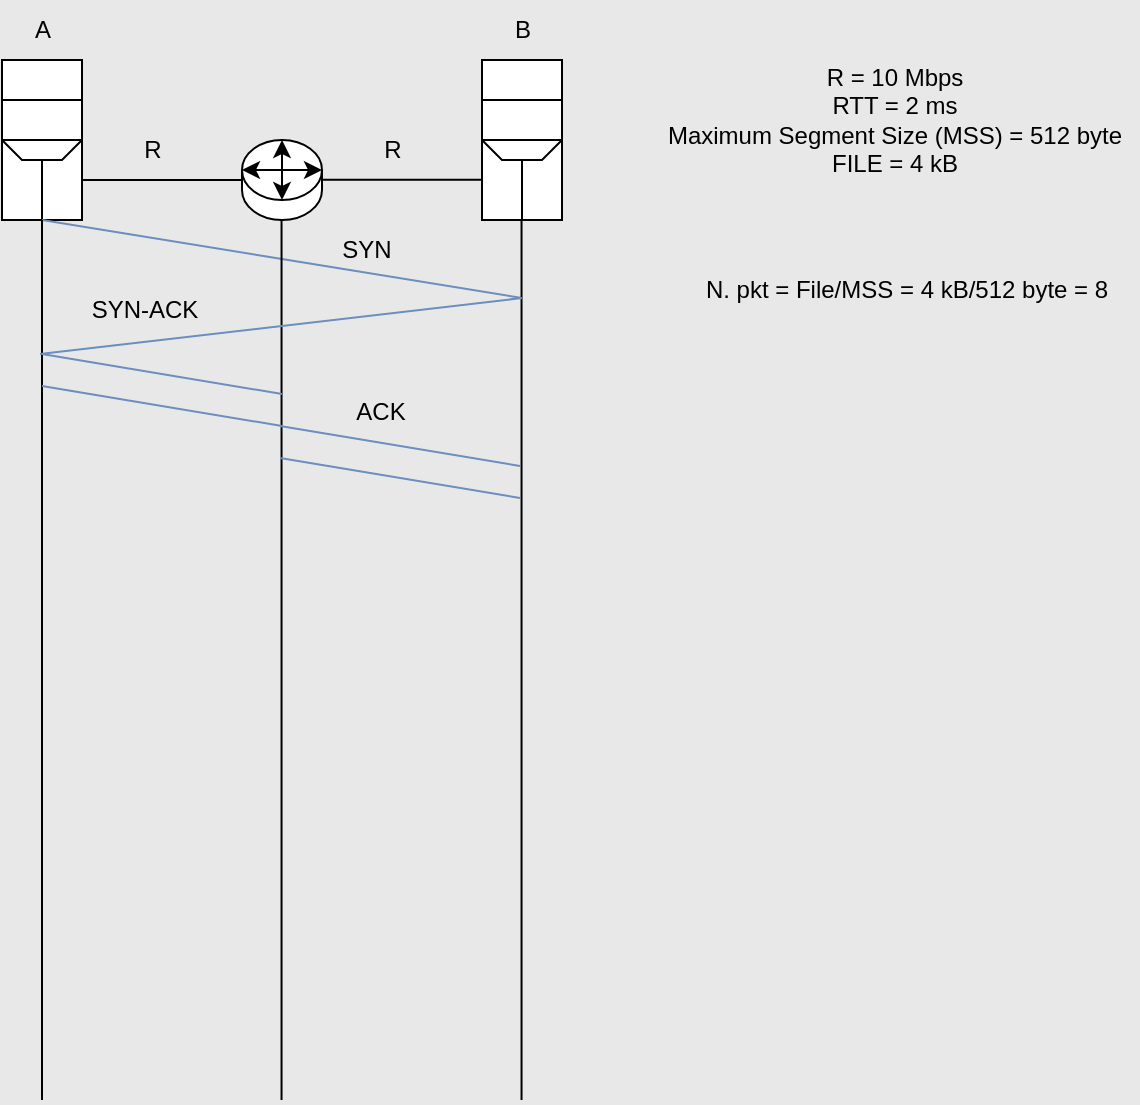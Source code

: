<mxfile version="22.1.3" type="github">
  <diagram name="Pagina-1" id="HzgvCRaIhE4dybToQmu7">
    <mxGraphModel dx="819" dy="455" grid="0" gridSize="10" guides="1" tooltips="1" connect="1" arrows="1" fold="1" page="1" pageScale="1" pageWidth="827" pageHeight="1169" background="#E8E8E8" math="0" shadow="0">
      <root>
        <mxCell id="0" />
        <mxCell id="1" parent="0" />
        <mxCell id="z0yxNGBTKADzf_GTV8Ar-11" value="" style="group;fillColor=#f5f5f5;strokeColor=#F08686;fontColor=#333333;" parent="1" vertex="1" connectable="0">
          <mxGeometry x="80" y="80" width="40" height="80" as="geometry" />
        </mxCell>
        <mxCell id="z0yxNGBTKADzf_GTV8Ar-1" value="" style="rounded=0;whiteSpace=wrap;html=1;movable=1;resizable=1;rotatable=1;deletable=1;editable=1;locked=0;connectable=1;" parent="z0yxNGBTKADzf_GTV8Ar-11" vertex="1">
          <mxGeometry width="40" height="80" as="geometry" />
        </mxCell>
        <mxCell id="z0yxNGBTKADzf_GTV8Ar-2" value="" style="endArrow=none;html=1;rounded=0;movable=1;resizable=1;rotatable=1;deletable=1;editable=1;locked=0;connectable=1;" parent="z0yxNGBTKADzf_GTV8Ar-11" target="z0yxNGBTKADzf_GTV8Ar-1" edge="1">
          <mxGeometry width="50" height="50" relative="1" as="geometry">
            <mxPoint y="40" as="sourcePoint" />
            <mxPoint x="50" y="-10" as="targetPoint" />
            <Array as="points">
              <mxPoint x="10" y="50" />
              <mxPoint x="30" y="50" />
              <mxPoint x="40" y="40" />
            </Array>
          </mxGeometry>
        </mxCell>
        <mxCell id="z0yxNGBTKADzf_GTV8Ar-3" value="" style="endArrow=none;html=1;rounded=0;entryX=0.5;entryY=1;entryDx=0;entryDy=0;movable=1;resizable=1;rotatable=1;deletable=1;editable=1;locked=0;connectable=1;" parent="z0yxNGBTKADzf_GTV8Ar-11" target="z0yxNGBTKADzf_GTV8Ar-1" edge="1">
          <mxGeometry width="50" height="50" relative="1" as="geometry">
            <mxPoint x="20" y="50" as="sourcePoint" />
            <mxPoint x="120" y="30" as="targetPoint" />
          </mxGeometry>
        </mxCell>
        <mxCell id="z0yxNGBTKADzf_GTV8Ar-4" value="" style="endArrow=none;html=1;rounded=0;entryX=1;entryY=0.25;entryDx=0;entryDy=0;exitX=0;exitY=0.25;exitDx=0;exitDy=0;movable=1;resizable=1;rotatable=1;deletable=1;editable=1;locked=0;connectable=1;" parent="z0yxNGBTKADzf_GTV8Ar-11" source="z0yxNGBTKADzf_GTV8Ar-1" target="z0yxNGBTKADzf_GTV8Ar-1" edge="1">
          <mxGeometry width="50" height="50" relative="1" as="geometry">
            <mxPoint y="30" as="sourcePoint" />
            <mxPoint x="50" y="-20" as="targetPoint" />
            <Array as="points" />
          </mxGeometry>
        </mxCell>
        <mxCell id="z0yxNGBTKADzf_GTV8Ar-6" value="" style="endArrow=none;html=1;rounded=0;exitX=0;exitY=0.5;exitDx=0;exitDy=0;entryX=1;entryY=0.5;entryDx=0;entryDy=0;movable=1;resizable=1;rotatable=1;deletable=1;editable=1;locked=0;connectable=1;" parent="z0yxNGBTKADzf_GTV8Ar-11" source="z0yxNGBTKADzf_GTV8Ar-1" target="z0yxNGBTKADzf_GTV8Ar-1" edge="1">
          <mxGeometry width="50" height="50" relative="1" as="geometry">
            <mxPoint x="70" y="60" as="sourcePoint" />
            <mxPoint x="120" y="10" as="targetPoint" />
          </mxGeometry>
        </mxCell>
        <mxCell id="OJsEH2n1GgziYnMkIv_O-18" value="" style="endArrow=none;html=1;rounded=0;fillColor=#dae8fc;strokeColor=#6c8ebf;" edge="1" parent="z0yxNGBTKADzf_GTV8Ar-11">
          <mxGeometry width="50" height="50" relative="1" as="geometry">
            <mxPoint x="20" y="80" as="sourcePoint" />
            <mxPoint x="260" y="119" as="targetPoint" />
          </mxGeometry>
        </mxCell>
        <mxCell id="z0yxNGBTKADzf_GTV8Ar-12" value="" style="group" parent="1" vertex="1" connectable="0">
          <mxGeometry x="200" y="120" width="40" height="40" as="geometry" />
        </mxCell>
        <mxCell id="z0yxNGBTKADzf_GTV8Ar-7" value="" style="shape=cylinder3;whiteSpace=wrap;html=1;boundedLbl=1;backgroundOutline=1;size=15;movable=1;resizable=1;rotatable=1;deletable=1;editable=1;locked=0;connectable=1;" parent="z0yxNGBTKADzf_GTV8Ar-12" vertex="1">
          <mxGeometry width="40" height="40" as="geometry" />
        </mxCell>
        <mxCell id="z0yxNGBTKADzf_GTV8Ar-9" value="" style="endArrow=classic;startArrow=classic;html=1;rounded=0;exitX=0;exitY=0;exitDx=0;exitDy=15;exitPerimeter=0;entryX=1;entryY=0;entryDx=0;entryDy=15;entryPerimeter=0;movable=1;resizable=1;rotatable=1;deletable=1;editable=1;locked=0;connectable=1;" parent="z0yxNGBTKADzf_GTV8Ar-12" source="z0yxNGBTKADzf_GTV8Ar-7" target="z0yxNGBTKADzf_GTV8Ar-7" edge="1">
          <mxGeometry width="50" height="50" relative="1" as="geometry">
            <mxPoint y="60" as="sourcePoint" />
            <mxPoint x="40" y="10" as="targetPoint" />
          </mxGeometry>
        </mxCell>
        <mxCell id="z0yxNGBTKADzf_GTV8Ar-10" value="" style="endArrow=classic;startArrow=classic;html=1;rounded=0;exitX=0.5;exitY=0;exitDx=0;exitDy=0;exitPerimeter=0;movable=1;resizable=1;rotatable=1;deletable=1;editable=1;locked=0;connectable=1;" parent="z0yxNGBTKADzf_GTV8Ar-12" source="z0yxNGBTKADzf_GTV8Ar-7" edge="1">
          <mxGeometry width="50" height="50" relative="1" as="geometry">
            <mxPoint y="60" as="sourcePoint" />
            <mxPoint x="20" y="30" as="targetPoint" />
          </mxGeometry>
        </mxCell>
        <mxCell id="OJsEH2n1GgziYnMkIv_O-1" value="" style="group" vertex="1" connectable="0" parent="1">
          <mxGeometry x="320" y="80" width="40" height="80" as="geometry" />
        </mxCell>
        <mxCell id="OJsEH2n1GgziYnMkIv_O-2" value="" style="rounded=0;whiteSpace=wrap;html=1;movable=1;resizable=1;rotatable=1;deletable=1;editable=1;locked=0;connectable=1;" vertex="1" parent="OJsEH2n1GgziYnMkIv_O-1">
          <mxGeometry width="40" height="80" as="geometry" />
        </mxCell>
        <mxCell id="OJsEH2n1GgziYnMkIv_O-3" value="" style="endArrow=none;html=1;rounded=0;movable=1;resizable=1;rotatable=1;deletable=1;editable=1;locked=0;connectable=1;" edge="1" parent="OJsEH2n1GgziYnMkIv_O-1" target="OJsEH2n1GgziYnMkIv_O-2">
          <mxGeometry width="50" height="50" relative="1" as="geometry">
            <mxPoint y="40" as="sourcePoint" />
            <mxPoint x="50" y="-10" as="targetPoint" />
            <Array as="points">
              <mxPoint x="10" y="50" />
              <mxPoint x="30" y="50" />
              <mxPoint x="40" y="40" />
            </Array>
          </mxGeometry>
        </mxCell>
        <mxCell id="OJsEH2n1GgziYnMkIv_O-4" value="" style="endArrow=none;html=1;rounded=0;entryX=0.5;entryY=1;entryDx=0;entryDy=0;movable=1;resizable=1;rotatable=1;deletable=1;editable=1;locked=0;connectable=1;" edge="1" parent="OJsEH2n1GgziYnMkIv_O-1" target="OJsEH2n1GgziYnMkIv_O-2">
          <mxGeometry width="50" height="50" relative="1" as="geometry">
            <mxPoint x="20" y="50" as="sourcePoint" />
            <mxPoint x="120" y="30" as="targetPoint" />
          </mxGeometry>
        </mxCell>
        <mxCell id="OJsEH2n1GgziYnMkIv_O-5" value="" style="endArrow=none;html=1;rounded=0;entryX=1;entryY=0.25;entryDx=0;entryDy=0;exitX=0;exitY=0.25;exitDx=0;exitDy=0;movable=1;resizable=1;rotatable=1;deletable=1;editable=1;locked=0;connectable=1;" edge="1" parent="OJsEH2n1GgziYnMkIv_O-1" source="OJsEH2n1GgziYnMkIv_O-2" target="OJsEH2n1GgziYnMkIv_O-2">
          <mxGeometry width="50" height="50" relative="1" as="geometry">
            <mxPoint y="30" as="sourcePoint" />
            <mxPoint x="50" y="-20" as="targetPoint" />
            <Array as="points" />
          </mxGeometry>
        </mxCell>
        <mxCell id="OJsEH2n1GgziYnMkIv_O-6" value="" style="endArrow=none;html=1;rounded=0;exitX=0;exitY=0.5;exitDx=0;exitDy=0;entryX=1;entryY=0.5;entryDx=0;entryDy=0;movable=1;resizable=1;rotatable=1;deletable=1;editable=1;locked=0;connectable=1;" edge="1" parent="OJsEH2n1GgziYnMkIv_O-1" source="OJsEH2n1GgziYnMkIv_O-2" target="OJsEH2n1GgziYnMkIv_O-2">
          <mxGeometry width="50" height="50" relative="1" as="geometry">
            <mxPoint x="70" y="60" as="sourcePoint" />
            <mxPoint x="120" y="10" as="targetPoint" />
          </mxGeometry>
        </mxCell>
        <mxCell id="OJsEH2n1GgziYnMkIv_O-7" value="" style="endArrow=none;html=1;rounded=0;entryX=0;entryY=0.5;entryDx=0;entryDy=0;entryPerimeter=0;" edge="1" parent="1" target="z0yxNGBTKADzf_GTV8Ar-7">
          <mxGeometry width="50" height="50" relative="1" as="geometry">
            <mxPoint x="120" y="140" as="sourcePoint" />
            <mxPoint x="190" y="140" as="targetPoint" />
          </mxGeometry>
        </mxCell>
        <mxCell id="OJsEH2n1GgziYnMkIv_O-8" value="" style="endArrow=none;html=1;rounded=0;entryX=0;entryY=0.5;entryDx=0;entryDy=0;entryPerimeter=0;" edge="1" parent="1">
          <mxGeometry width="50" height="50" relative="1" as="geometry">
            <mxPoint x="240" y="139.9" as="sourcePoint" />
            <mxPoint x="320" y="139.9" as="targetPoint" />
          </mxGeometry>
        </mxCell>
        <mxCell id="OJsEH2n1GgziYnMkIv_O-9" value="A" style="text;html=1;align=center;verticalAlign=middle;resizable=0;points=[];autosize=1;strokeColor=none;fillColor=none;" vertex="1" parent="1">
          <mxGeometry x="85" y="50" width="30" height="30" as="geometry" />
        </mxCell>
        <mxCell id="OJsEH2n1GgziYnMkIv_O-10" value="B" style="text;html=1;align=center;verticalAlign=middle;resizable=0;points=[];autosize=1;strokeColor=none;fillColor=none;" vertex="1" parent="1">
          <mxGeometry x="325" y="50" width="30" height="30" as="geometry" />
        </mxCell>
        <mxCell id="OJsEH2n1GgziYnMkIv_O-11" value="R" style="text;html=1;align=center;verticalAlign=middle;resizable=0;points=[];autosize=1;strokeColor=none;fillColor=none;" vertex="1" parent="1">
          <mxGeometry x="140" y="110" width="30" height="30" as="geometry" />
        </mxCell>
        <mxCell id="OJsEH2n1GgziYnMkIv_O-12" value="R" style="text;html=1;align=center;verticalAlign=middle;resizable=0;points=[];autosize=1;strokeColor=none;fillColor=none;" vertex="1" parent="1">
          <mxGeometry x="260" y="110" width="30" height="30" as="geometry" />
        </mxCell>
        <mxCell id="OJsEH2n1GgziYnMkIv_O-13" value="R = 10 Mbps&lt;br&gt;RTT = 2 ms&lt;br&gt;Maximum Segment Size (MSS) = 512 byte&lt;br&gt;&lt;div style=&quot;&quot;&gt;&lt;span style=&quot;background-color: initial;&quot;&gt;FILE = 4 kB&lt;/span&gt;&lt;/div&gt;" style="text;html=1;align=center;verticalAlign=middle;resizable=0;points=[];autosize=1;strokeColor=none;fillColor=none;" vertex="1" parent="1">
          <mxGeometry x="403" y="75" width="245" height="70" as="geometry" />
        </mxCell>
        <mxCell id="OJsEH2n1GgziYnMkIv_O-14" value="" style="endArrow=none;html=1;rounded=0;" edge="1" parent="1">
          <mxGeometry width="50" height="50" relative="1" as="geometry">
            <mxPoint x="100" y="600" as="sourcePoint" />
            <mxPoint x="100" y="160" as="targetPoint" />
          </mxGeometry>
        </mxCell>
        <mxCell id="OJsEH2n1GgziYnMkIv_O-15" value="" style="endArrow=none;html=1;rounded=0;" edge="1" parent="1">
          <mxGeometry width="50" height="50" relative="1" as="geometry">
            <mxPoint x="219.77" y="600" as="sourcePoint" />
            <mxPoint x="219.77" y="160" as="targetPoint" />
          </mxGeometry>
        </mxCell>
        <mxCell id="OJsEH2n1GgziYnMkIv_O-16" value="" style="endArrow=none;html=1;rounded=0;" edge="1" parent="1">
          <mxGeometry width="50" height="50" relative="1" as="geometry">
            <mxPoint x="339.77" y="600" as="sourcePoint" />
            <mxPoint x="339.77" y="160" as="targetPoint" />
          </mxGeometry>
        </mxCell>
        <mxCell id="OJsEH2n1GgziYnMkIv_O-17" value="N. pkt = File/MSS = 4 kB/512 byte = 8" style="text;html=1;align=center;verticalAlign=middle;resizable=0;points=[];autosize=1;strokeColor=none;fillColor=none;" vertex="1" parent="1">
          <mxGeometry x="422" y="182" width="219" height="26" as="geometry" />
        </mxCell>
        <mxCell id="OJsEH2n1GgziYnMkIv_O-19" value="" style="endArrow=none;html=1;rounded=0;fillColor=#dae8fc;strokeColor=#6c8ebf;" edge="1" parent="1">
          <mxGeometry width="50" height="50" relative="1" as="geometry">
            <mxPoint x="99" y="227" as="sourcePoint" />
            <mxPoint x="340" y="199" as="targetPoint" />
          </mxGeometry>
        </mxCell>
        <mxCell id="OJsEH2n1GgziYnMkIv_O-27" value="" style="endArrow=none;html=1;rounded=0;fillColor=#dae8fc;strokeColor=#6c8ebf;" edge="1" parent="1">
          <mxGeometry width="50" height="50" relative="1" as="geometry">
            <mxPoint x="100" y="227" as="sourcePoint" />
            <mxPoint x="220" y="247" as="targetPoint" />
          </mxGeometry>
        </mxCell>
        <mxCell id="OJsEH2n1GgziYnMkIv_O-29" value="SYN" style="text;html=1;align=center;verticalAlign=middle;resizable=0;points=[];autosize=1;strokeColor=none;fillColor=none;" vertex="1" parent="1">
          <mxGeometry x="240" y="162" width="43" height="26" as="geometry" />
        </mxCell>
        <mxCell id="OJsEH2n1GgziYnMkIv_O-31" value="SYN-ACK" style="text;html=1;align=center;verticalAlign=middle;resizable=0;points=[];autosize=1;strokeColor=none;fillColor=none;" vertex="1" parent="1">
          <mxGeometry x="115" y="192" width="71" height="26" as="geometry" />
        </mxCell>
        <mxCell id="OJsEH2n1GgziYnMkIv_O-33" value="ACK" style="text;html=1;align=center;verticalAlign=middle;resizable=0;points=[];autosize=1;strokeColor=none;fillColor=none;" vertex="1" parent="1">
          <mxGeometry x="247" y="243" width="43" height="26" as="geometry" />
        </mxCell>
        <mxCell id="OJsEH2n1GgziYnMkIv_O-36" value="" style="endArrow=none;html=1;rounded=0;fillColor=#dae8fc;strokeColor=#6c8ebf;" edge="1" parent="1">
          <mxGeometry width="50" height="50" relative="1" as="geometry">
            <mxPoint x="100" y="243" as="sourcePoint" />
            <mxPoint x="220" y="263" as="targetPoint" />
          </mxGeometry>
        </mxCell>
        <mxCell id="OJsEH2n1GgziYnMkIv_O-37" value="" style="endArrow=none;html=1;rounded=0;fillColor=#dae8fc;strokeColor=#6c8ebf;" edge="1" parent="1">
          <mxGeometry width="50" height="50" relative="1" as="geometry">
            <mxPoint x="219" y="279" as="sourcePoint" />
            <mxPoint x="339" y="299" as="targetPoint" />
          </mxGeometry>
        </mxCell>
        <mxCell id="OJsEH2n1GgziYnMkIv_O-39" value="" style="endArrow=none;html=1;rounded=0;fillColor=#dae8fc;strokeColor=#6c8ebf;" edge="1" parent="1">
          <mxGeometry width="50" height="50" relative="1" as="geometry">
            <mxPoint x="219" y="263" as="sourcePoint" />
            <mxPoint x="339" y="283" as="targetPoint" />
          </mxGeometry>
        </mxCell>
      </root>
    </mxGraphModel>
  </diagram>
</mxfile>
